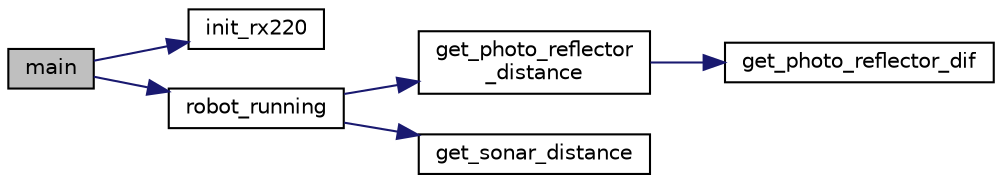 digraph "main"
{
 // LATEX_PDF_SIZE
  edge [fontname="Helvetica",fontsize="10",labelfontname="Helvetica",labelfontsize="10"];
  node [fontname="Helvetica",fontsize="10",shape=record];
  rankdir="LR";
  Node1 [label="main",height=0.2,width=0.4,color="black", fillcolor="grey75", style="filled", fontcolor="black",tooltip=" "];
  Node1 -> Node2 [color="midnightblue",fontsize="10",style="solid",fontname="Helvetica"];
  Node2 [label="init_rx220",height=0.2,width=0.4,color="black", fillcolor="white", style="filled",URL="$init__rx220_8c.html#ad67fc799d22f03b36e464c59af4a92fd",tooltip=" "];
  Node1 -> Node3 [color="midnightblue",fontsize="10",style="solid",fontname="Helvetica"];
  Node3 [label="robot_running",height=0.2,width=0.4,color="black", fillcolor="white", style="filled",URL="$robot__running_8c.html#ac16f420a57682b0ced615e5ab7b85536",tooltip="コース周回用のメインプログラム"];
  Node3 -> Node4 [color="midnightblue",fontsize="10",style="solid",fontname="Helvetica"];
  Node4 [label="get_photo_reflector\l_distance",height=0.2,width=0.4,color="black", fillcolor="white", style="filled",URL="$photo__reflector_8c.html#aad9c313aeb5bdb8fa2af97bb34bdb9c6",tooltip="フォトリフレクタで計測した距離を取得"];
  Node4 -> Node5 [color="midnightblue",fontsize="10",style="solid",fontname="Helvetica"];
  Node5 [label="get_photo_reflector_dif",height=0.2,width=0.4,color="black", fillcolor="white", style="filled",URL="$photo__reflector_8c.html#a2fad7caf1bc795389c410e2dde2ca68a",tooltip=" "];
  Node3 -> Node6 [color="midnightblue",fontsize="10",style="solid",fontname="Helvetica"];
  Node6 [label="get_sonar_distance",height=0.2,width=0.4,color="black", fillcolor="white", style="filled",URL="$sonar_8c.html#a79d59d143a65fbc3f3a3a1ebf7690919",tooltip="超音波センサを指定して、その超音波センサで測定した距離を取得"];
}
